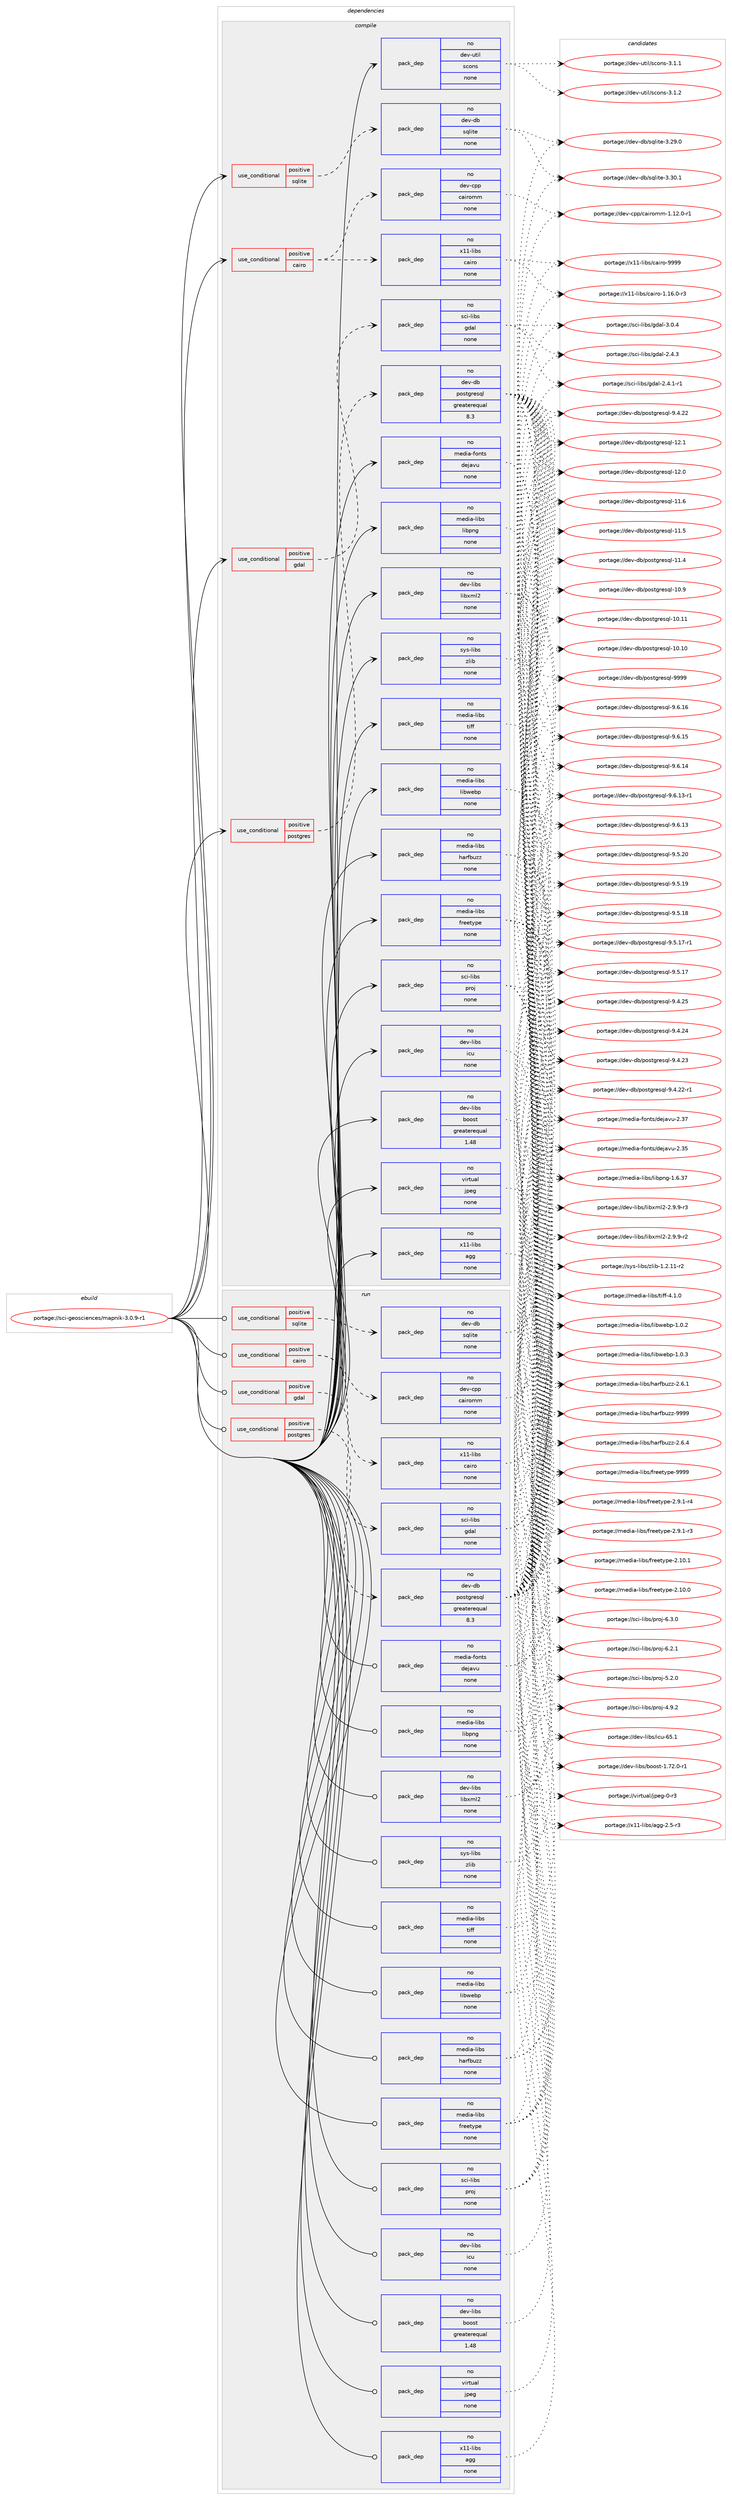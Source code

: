 digraph prolog {

# *************
# Graph options
# *************

newrank=true;
concentrate=true;
compound=true;
graph [rankdir=LR,fontname=Helvetica,fontsize=10,ranksep=1.5];#, ranksep=2.5, nodesep=0.2];
edge  [arrowhead=vee];
node  [fontname=Helvetica,fontsize=10];

# **********
# The ebuild
# **********

subgraph cluster_leftcol {
color=gray;
rank=same;
label=<<i>ebuild</i>>;
id [label="portage://sci-geosciences/mapnik-3.0.9-r1", color=red, width=4, href="../sci-geosciences/mapnik-3.0.9-r1.svg"];
}

# ****************
# The dependencies
# ****************

subgraph cluster_midcol {
color=gray;
label=<<i>dependencies</i>>;
subgraph cluster_compile {
fillcolor="#eeeeee";
style=filled;
label=<<i>compile</i>>;
subgraph cond19403 {
dependency95596 [label=<<TABLE BORDER="0" CELLBORDER="1" CELLSPACING="0" CELLPADDING="4"><TR><TD ROWSPAN="3" CELLPADDING="10">use_conditional</TD></TR><TR><TD>positive</TD></TR><TR><TD>cairo</TD></TR></TABLE>>, shape=none, color=red];
subgraph pack74598 {
dependency95597 [label=<<TABLE BORDER="0" CELLBORDER="1" CELLSPACING="0" CELLPADDING="4" WIDTH="220"><TR><TD ROWSPAN="6" CELLPADDING="30">pack_dep</TD></TR><TR><TD WIDTH="110">no</TD></TR><TR><TD>x11-libs</TD></TR><TR><TD>cairo</TD></TR><TR><TD>none</TD></TR><TR><TD></TD></TR></TABLE>>, shape=none, color=blue];
}
dependency95596:e -> dependency95597:w [weight=20,style="dashed",arrowhead="vee"];
subgraph pack74599 {
dependency95598 [label=<<TABLE BORDER="0" CELLBORDER="1" CELLSPACING="0" CELLPADDING="4" WIDTH="220"><TR><TD ROWSPAN="6" CELLPADDING="30">pack_dep</TD></TR><TR><TD WIDTH="110">no</TD></TR><TR><TD>dev-cpp</TD></TR><TR><TD>cairomm</TD></TR><TR><TD>none</TD></TR><TR><TD></TD></TR></TABLE>>, shape=none, color=blue];
}
dependency95596:e -> dependency95598:w [weight=20,style="dashed",arrowhead="vee"];
}
id:e -> dependency95596:w [weight=20,style="solid",arrowhead="vee"];
subgraph cond19404 {
dependency95599 [label=<<TABLE BORDER="0" CELLBORDER="1" CELLSPACING="0" CELLPADDING="4"><TR><TD ROWSPAN="3" CELLPADDING="10">use_conditional</TD></TR><TR><TD>positive</TD></TR><TR><TD>gdal</TD></TR></TABLE>>, shape=none, color=red];
subgraph pack74600 {
dependency95600 [label=<<TABLE BORDER="0" CELLBORDER="1" CELLSPACING="0" CELLPADDING="4" WIDTH="220"><TR><TD ROWSPAN="6" CELLPADDING="30">pack_dep</TD></TR><TR><TD WIDTH="110">no</TD></TR><TR><TD>sci-libs</TD></TR><TR><TD>gdal</TD></TR><TR><TD>none</TD></TR><TR><TD></TD></TR></TABLE>>, shape=none, color=blue];
}
dependency95599:e -> dependency95600:w [weight=20,style="dashed",arrowhead="vee"];
}
id:e -> dependency95599:w [weight=20,style="solid",arrowhead="vee"];
subgraph cond19405 {
dependency95601 [label=<<TABLE BORDER="0" CELLBORDER="1" CELLSPACING="0" CELLPADDING="4"><TR><TD ROWSPAN="3" CELLPADDING="10">use_conditional</TD></TR><TR><TD>positive</TD></TR><TR><TD>postgres</TD></TR></TABLE>>, shape=none, color=red];
subgraph pack74601 {
dependency95602 [label=<<TABLE BORDER="0" CELLBORDER="1" CELLSPACING="0" CELLPADDING="4" WIDTH="220"><TR><TD ROWSPAN="6" CELLPADDING="30">pack_dep</TD></TR><TR><TD WIDTH="110">no</TD></TR><TR><TD>dev-db</TD></TR><TR><TD>postgresql</TD></TR><TR><TD>greaterequal</TD></TR><TR><TD>8.3</TD></TR></TABLE>>, shape=none, color=blue];
}
dependency95601:e -> dependency95602:w [weight=20,style="dashed",arrowhead="vee"];
}
id:e -> dependency95601:w [weight=20,style="solid",arrowhead="vee"];
subgraph cond19406 {
dependency95603 [label=<<TABLE BORDER="0" CELLBORDER="1" CELLSPACING="0" CELLPADDING="4"><TR><TD ROWSPAN="3" CELLPADDING="10">use_conditional</TD></TR><TR><TD>positive</TD></TR><TR><TD>sqlite</TD></TR></TABLE>>, shape=none, color=red];
subgraph pack74602 {
dependency95604 [label=<<TABLE BORDER="0" CELLBORDER="1" CELLSPACING="0" CELLPADDING="4" WIDTH="220"><TR><TD ROWSPAN="6" CELLPADDING="30">pack_dep</TD></TR><TR><TD WIDTH="110">no</TD></TR><TR><TD>dev-db</TD></TR><TR><TD>sqlite</TD></TR><TR><TD>none</TD></TR><TR><TD></TD></TR></TABLE>>, shape=none, color=blue];
}
dependency95603:e -> dependency95604:w [weight=20,style="dashed",arrowhead="vee"];
}
id:e -> dependency95603:w [weight=20,style="solid",arrowhead="vee"];
subgraph pack74603 {
dependency95605 [label=<<TABLE BORDER="0" CELLBORDER="1" CELLSPACING="0" CELLPADDING="4" WIDTH="220"><TR><TD ROWSPAN="6" CELLPADDING="30">pack_dep</TD></TR><TR><TD WIDTH="110">no</TD></TR><TR><TD>dev-libs</TD></TR><TR><TD>boost</TD></TR><TR><TD>greaterequal</TD></TR><TR><TD>1.48</TD></TR></TABLE>>, shape=none, color=blue];
}
id:e -> dependency95605:w [weight=20,style="solid",arrowhead="vee"];
subgraph pack74604 {
dependency95606 [label=<<TABLE BORDER="0" CELLBORDER="1" CELLSPACING="0" CELLPADDING="4" WIDTH="220"><TR><TD ROWSPAN="6" CELLPADDING="30">pack_dep</TD></TR><TR><TD WIDTH="110">no</TD></TR><TR><TD>dev-libs</TD></TR><TR><TD>icu</TD></TR><TR><TD>none</TD></TR><TR><TD></TD></TR></TABLE>>, shape=none, color=blue];
}
id:e -> dependency95606:w [weight=20,style="solid",arrowhead="vee"];
subgraph pack74605 {
dependency95607 [label=<<TABLE BORDER="0" CELLBORDER="1" CELLSPACING="0" CELLPADDING="4" WIDTH="220"><TR><TD ROWSPAN="6" CELLPADDING="30">pack_dep</TD></TR><TR><TD WIDTH="110">no</TD></TR><TR><TD>dev-libs</TD></TR><TR><TD>libxml2</TD></TR><TR><TD>none</TD></TR><TR><TD></TD></TR></TABLE>>, shape=none, color=blue];
}
id:e -> dependency95607:w [weight=20,style="solid",arrowhead="vee"];
subgraph pack74606 {
dependency95608 [label=<<TABLE BORDER="0" CELLBORDER="1" CELLSPACING="0" CELLPADDING="4" WIDTH="220"><TR><TD ROWSPAN="6" CELLPADDING="30">pack_dep</TD></TR><TR><TD WIDTH="110">no</TD></TR><TR><TD>dev-util</TD></TR><TR><TD>scons</TD></TR><TR><TD>none</TD></TR><TR><TD></TD></TR></TABLE>>, shape=none, color=blue];
}
id:e -> dependency95608:w [weight=20,style="solid",arrowhead="vee"];
subgraph pack74607 {
dependency95609 [label=<<TABLE BORDER="0" CELLBORDER="1" CELLSPACING="0" CELLPADDING="4" WIDTH="220"><TR><TD ROWSPAN="6" CELLPADDING="30">pack_dep</TD></TR><TR><TD WIDTH="110">no</TD></TR><TR><TD>media-fonts</TD></TR><TR><TD>dejavu</TD></TR><TR><TD>none</TD></TR><TR><TD></TD></TR></TABLE>>, shape=none, color=blue];
}
id:e -> dependency95609:w [weight=20,style="solid",arrowhead="vee"];
subgraph pack74608 {
dependency95610 [label=<<TABLE BORDER="0" CELLBORDER="1" CELLSPACING="0" CELLPADDING="4" WIDTH="220"><TR><TD ROWSPAN="6" CELLPADDING="30">pack_dep</TD></TR><TR><TD WIDTH="110">no</TD></TR><TR><TD>media-libs</TD></TR><TR><TD>freetype</TD></TR><TR><TD>none</TD></TR><TR><TD></TD></TR></TABLE>>, shape=none, color=blue];
}
id:e -> dependency95610:w [weight=20,style="solid",arrowhead="vee"];
subgraph pack74609 {
dependency95611 [label=<<TABLE BORDER="0" CELLBORDER="1" CELLSPACING="0" CELLPADDING="4" WIDTH="220"><TR><TD ROWSPAN="6" CELLPADDING="30">pack_dep</TD></TR><TR><TD WIDTH="110">no</TD></TR><TR><TD>media-libs</TD></TR><TR><TD>harfbuzz</TD></TR><TR><TD>none</TD></TR><TR><TD></TD></TR></TABLE>>, shape=none, color=blue];
}
id:e -> dependency95611:w [weight=20,style="solid",arrowhead="vee"];
subgraph pack74610 {
dependency95612 [label=<<TABLE BORDER="0" CELLBORDER="1" CELLSPACING="0" CELLPADDING="4" WIDTH="220"><TR><TD ROWSPAN="6" CELLPADDING="30">pack_dep</TD></TR><TR><TD WIDTH="110">no</TD></TR><TR><TD>media-libs</TD></TR><TR><TD>libpng</TD></TR><TR><TD>none</TD></TR><TR><TD></TD></TR></TABLE>>, shape=none, color=blue];
}
id:e -> dependency95612:w [weight=20,style="solid",arrowhead="vee"];
subgraph pack74611 {
dependency95613 [label=<<TABLE BORDER="0" CELLBORDER="1" CELLSPACING="0" CELLPADDING="4" WIDTH="220"><TR><TD ROWSPAN="6" CELLPADDING="30">pack_dep</TD></TR><TR><TD WIDTH="110">no</TD></TR><TR><TD>media-libs</TD></TR><TR><TD>libwebp</TD></TR><TR><TD>none</TD></TR><TR><TD></TD></TR></TABLE>>, shape=none, color=blue];
}
id:e -> dependency95613:w [weight=20,style="solid",arrowhead="vee"];
subgraph pack74612 {
dependency95614 [label=<<TABLE BORDER="0" CELLBORDER="1" CELLSPACING="0" CELLPADDING="4" WIDTH="220"><TR><TD ROWSPAN="6" CELLPADDING="30">pack_dep</TD></TR><TR><TD WIDTH="110">no</TD></TR><TR><TD>media-libs</TD></TR><TR><TD>tiff</TD></TR><TR><TD>none</TD></TR><TR><TD></TD></TR></TABLE>>, shape=none, color=blue];
}
id:e -> dependency95614:w [weight=20,style="solid",arrowhead="vee"];
subgraph pack74613 {
dependency95615 [label=<<TABLE BORDER="0" CELLBORDER="1" CELLSPACING="0" CELLPADDING="4" WIDTH="220"><TR><TD ROWSPAN="6" CELLPADDING="30">pack_dep</TD></TR><TR><TD WIDTH="110">no</TD></TR><TR><TD>sci-libs</TD></TR><TR><TD>proj</TD></TR><TR><TD>none</TD></TR><TR><TD></TD></TR></TABLE>>, shape=none, color=blue];
}
id:e -> dependency95615:w [weight=20,style="solid",arrowhead="vee"];
subgraph pack74614 {
dependency95616 [label=<<TABLE BORDER="0" CELLBORDER="1" CELLSPACING="0" CELLPADDING="4" WIDTH="220"><TR><TD ROWSPAN="6" CELLPADDING="30">pack_dep</TD></TR><TR><TD WIDTH="110">no</TD></TR><TR><TD>sys-libs</TD></TR><TR><TD>zlib</TD></TR><TR><TD>none</TD></TR><TR><TD></TD></TR></TABLE>>, shape=none, color=blue];
}
id:e -> dependency95616:w [weight=20,style="solid",arrowhead="vee"];
subgraph pack74615 {
dependency95617 [label=<<TABLE BORDER="0" CELLBORDER="1" CELLSPACING="0" CELLPADDING="4" WIDTH="220"><TR><TD ROWSPAN="6" CELLPADDING="30">pack_dep</TD></TR><TR><TD WIDTH="110">no</TD></TR><TR><TD>virtual</TD></TR><TR><TD>jpeg</TD></TR><TR><TD>none</TD></TR><TR><TD></TD></TR></TABLE>>, shape=none, color=blue];
}
id:e -> dependency95617:w [weight=20,style="solid",arrowhead="vee"];
subgraph pack74616 {
dependency95618 [label=<<TABLE BORDER="0" CELLBORDER="1" CELLSPACING="0" CELLPADDING="4" WIDTH="220"><TR><TD ROWSPAN="6" CELLPADDING="30">pack_dep</TD></TR><TR><TD WIDTH="110">no</TD></TR><TR><TD>x11-libs</TD></TR><TR><TD>agg</TD></TR><TR><TD>none</TD></TR><TR><TD></TD></TR></TABLE>>, shape=none, color=blue];
}
id:e -> dependency95618:w [weight=20,style="solid",arrowhead="vee"];
}
subgraph cluster_compileandrun {
fillcolor="#eeeeee";
style=filled;
label=<<i>compile and run</i>>;
}
subgraph cluster_run {
fillcolor="#eeeeee";
style=filled;
label=<<i>run</i>>;
subgraph cond19407 {
dependency95619 [label=<<TABLE BORDER="0" CELLBORDER="1" CELLSPACING="0" CELLPADDING="4"><TR><TD ROWSPAN="3" CELLPADDING="10">use_conditional</TD></TR><TR><TD>positive</TD></TR><TR><TD>cairo</TD></TR></TABLE>>, shape=none, color=red];
subgraph pack74617 {
dependency95620 [label=<<TABLE BORDER="0" CELLBORDER="1" CELLSPACING="0" CELLPADDING="4" WIDTH="220"><TR><TD ROWSPAN="6" CELLPADDING="30">pack_dep</TD></TR><TR><TD WIDTH="110">no</TD></TR><TR><TD>x11-libs</TD></TR><TR><TD>cairo</TD></TR><TR><TD>none</TD></TR><TR><TD></TD></TR></TABLE>>, shape=none, color=blue];
}
dependency95619:e -> dependency95620:w [weight=20,style="dashed",arrowhead="vee"];
subgraph pack74618 {
dependency95621 [label=<<TABLE BORDER="0" CELLBORDER="1" CELLSPACING="0" CELLPADDING="4" WIDTH="220"><TR><TD ROWSPAN="6" CELLPADDING="30">pack_dep</TD></TR><TR><TD WIDTH="110">no</TD></TR><TR><TD>dev-cpp</TD></TR><TR><TD>cairomm</TD></TR><TR><TD>none</TD></TR><TR><TD></TD></TR></TABLE>>, shape=none, color=blue];
}
dependency95619:e -> dependency95621:w [weight=20,style="dashed",arrowhead="vee"];
}
id:e -> dependency95619:w [weight=20,style="solid",arrowhead="odot"];
subgraph cond19408 {
dependency95622 [label=<<TABLE BORDER="0" CELLBORDER="1" CELLSPACING="0" CELLPADDING="4"><TR><TD ROWSPAN="3" CELLPADDING="10">use_conditional</TD></TR><TR><TD>positive</TD></TR><TR><TD>gdal</TD></TR></TABLE>>, shape=none, color=red];
subgraph pack74619 {
dependency95623 [label=<<TABLE BORDER="0" CELLBORDER="1" CELLSPACING="0" CELLPADDING="4" WIDTH="220"><TR><TD ROWSPAN="6" CELLPADDING="30">pack_dep</TD></TR><TR><TD WIDTH="110">no</TD></TR><TR><TD>sci-libs</TD></TR><TR><TD>gdal</TD></TR><TR><TD>none</TD></TR><TR><TD></TD></TR></TABLE>>, shape=none, color=blue];
}
dependency95622:e -> dependency95623:w [weight=20,style="dashed",arrowhead="vee"];
}
id:e -> dependency95622:w [weight=20,style="solid",arrowhead="odot"];
subgraph cond19409 {
dependency95624 [label=<<TABLE BORDER="0" CELLBORDER="1" CELLSPACING="0" CELLPADDING="4"><TR><TD ROWSPAN="3" CELLPADDING="10">use_conditional</TD></TR><TR><TD>positive</TD></TR><TR><TD>postgres</TD></TR></TABLE>>, shape=none, color=red];
subgraph pack74620 {
dependency95625 [label=<<TABLE BORDER="0" CELLBORDER="1" CELLSPACING="0" CELLPADDING="4" WIDTH="220"><TR><TD ROWSPAN="6" CELLPADDING="30">pack_dep</TD></TR><TR><TD WIDTH="110">no</TD></TR><TR><TD>dev-db</TD></TR><TR><TD>postgresql</TD></TR><TR><TD>greaterequal</TD></TR><TR><TD>8.3</TD></TR></TABLE>>, shape=none, color=blue];
}
dependency95624:e -> dependency95625:w [weight=20,style="dashed",arrowhead="vee"];
}
id:e -> dependency95624:w [weight=20,style="solid",arrowhead="odot"];
subgraph cond19410 {
dependency95626 [label=<<TABLE BORDER="0" CELLBORDER="1" CELLSPACING="0" CELLPADDING="4"><TR><TD ROWSPAN="3" CELLPADDING="10">use_conditional</TD></TR><TR><TD>positive</TD></TR><TR><TD>sqlite</TD></TR></TABLE>>, shape=none, color=red];
subgraph pack74621 {
dependency95627 [label=<<TABLE BORDER="0" CELLBORDER="1" CELLSPACING="0" CELLPADDING="4" WIDTH="220"><TR><TD ROWSPAN="6" CELLPADDING="30">pack_dep</TD></TR><TR><TD WIDTH="110">no</TD></TR><TR><TD>dev-db</TD></TR><TR><TD>sqlite</TD></TR><TR><TD>none</TD></TR><TR><TD></TD></TR></TABLE>>, shape=none, color=blue];
}
dependency95626:e -> dependency95627:w [weight=20,style="dashed",arrowhead="vee"];
}
id:e -> dependency95626:w [weight=20,style="solid",arrowhead="odot"];
subgraph pack74622 {
dependency95628 [label=<<TABLE BORDER="0" CELLBORDER="1" CELLSPACING="0" CELLPADDING="4" WIDTH="220"><TR><TD ROWSPAN="6" CELLPADDING="30">pack_dep</TD></TR><TR><TD WIDTH="110">no</TD></TR><TR><TD>dev-libs</TD></TR><TR><TD>boost</TD></TR><TR><TD>greaterequal</TD></TR><TR><TD>1.48</TD></TR></TABLE>>, shape=none, color=blue];
}
id:e -> dependency95628:w [weight=20,style="solid",arrowhead="odot"];
subgraph pack74623 {
dependency95629 [label=<<TABLE BORDER="0" CELLBORDER="1" CELLSPACING="0" CELLPADDING="4" WIDTH="220"><TR><TD ROWSPAN="6" CELLPADDING="30">pack_dep</TD></TR><TR><TD WIDTH="110">no</TD></TR><TR><TD>dev-libs</TD></TR><TR><TD>icu</TD></TR><TR><TD>none</TD></TR><TR><TD></TD></TR></TABLE>>, shape=none, color=blue];
}
id:e -> dependency95629:w [weight=20,style="solid",arrowhead="odot"];
subgraph pack74624 {
dependency95630 [label=<<TABLE BORDER="0" CELLBORDER="1" CELLSPACING="0" CELLPADDING="4" WIDTH="220"><TR><TD ROWSPAN="6" CELLPADDING="30">pack_dep</TD></TR><TR><TD WIDTH="110">no</TD></TR><TR><TD>dev-libs</TD></TR><TR><TD>libxml2</TD></TR><TR><TD>none</TD></TR><TR><TD></TD></TR></TABLE>>, shape=none, color=blue];
}
id:e -> dependency95630:w [weight=20,style="solid",arrowhead="odot"];
subgraph pack74625 {
dependency95631 [label=<<TABLE BORDER="0" CELLBORDER="1" CELLSPACING="0" CELLPADDING="4" WIDTH="220"><TR><TD ROWSPAN="6" CELLPADDING="30">pack_dep</TD></TR><TR><TD WIDTH="110">no</TD></TR><TR><TD>media-fonts</TD></TR><TR><TD>dejavu</TD></TR><TR><TD>none</TD></TR><TR><TD></TD></TR></TABLE>>, shape=none, color=blue];
}
id:e -> dependency95631:w [weight=20,style="solid",arrowhead="odot"];
subgraph pack74626 {
dependency95632 [label=<<TABLE BORDER="0" CELLBORDER="1" CELLSPACING="0" CELLPADDING="4" WIDTH="220"><TR><TD ROWSPAN="6" CELLPADDING="30">pack_dep</TD></TR><TR><TD WIDTH="110">no</TD></TR><TR><TD>media-libs</TD></TR><TR><TD>freetype</TD></TR><TR><TD>none</TD></TR><TR><TD></TD></TR></TABLE>>, shape=none, color=blue];
}
id:e -> dependency95632:w [weight=20,style="solid",arrowhead="odot"];
subgraph pack74627 {
dependency95633 [label=<<TABLE BORDER="0" CELLBORDER="1" CELLSPACING="0" CELLPADDING="4" WIDTH="220"><TR><TD ROWSPAN="6" CELLPADDING="30">pack_dep</TD></TR><TR><TD WIDTH="110">no</TD></TR><TR><TD>media-libs</TD></TR><TR><TD>harfbuzz</TD></TR><TR><TD>none</TD></TR><TR><TD></TD></TR></TABLE>>, shape=none, color=blue];
}
id:e -> dependency95633:w [weight=20,style="solid",arrowhead="odot"];
subgraph pack74628 {
dependency95634 [label=<<TABLE BORDER="0" CELLBORDER="1" CELLSPACING="0" CELLPADDING="4" WIDTH="220"><TR><TD ROWSPAN="6" CELLPADDING="30">pack_dep</TD></TR><TR><TD WIDTH="110">no</TD></TR><TR><TD>media-libs</TD></TR><TR><TD>libpng</TD></TR><TR><TD>none</TD></TR><TR><TD></TD></TR></TABLE>>, shape=none, color=blue];
}
id:e -> dependency95634:w [weight=20,style="solid",arrowhead="odot"];
subgraph pack74629 {
dependency95635 [label=<<TABLE BORDER="0" CELLBORDER="1" CELLSPACING="0" CELLPADDING="4" WIDTH="220"><TR><TD ROWSPAN="6" CELLPADDING="30">pack_dep</TD></TR><TR><TD WIDTH="110">no</TD></TR><TR><TD>media-libs</TD></TR><TR><TD>libwebp</TD></TR><TR><TD>none</TD></TR><TR><TD></TD></TR></TABLE>>, shape=none, color=blue];
}
id:e -> dependency95635:w [weight=20,style="solid",arrowhead="odot"];
subgraph pack74630 {
dependency95636 [label=<<TABLE BORDER="0" CELLBORDER="1" CELLSPACING="0" CELLPADDING="4" WIDTH="220"><TR><TD ROWSPAN="6" CELLPADDING="30">pack_dep</TD></TR><TR><TD WIDTH="110">no</TD></TR><TR><TD>media-libs</TD></TR><TR><TD>tiff</TD></TR><TR><TD>none</TD></TR><TR><TD></TD></TR></TABLE>>, shape=none, color=blue];
}
id:e -> dependency95636:w [weight=20,style="solid",arrowhead="odot"];
subgraph pack74631 {
dependency95637 [label=<<TABLE BORDER="0" CELLBORDER="1" CELLSPACING="0" CELLPADDING="4" WIDTH="220"><TR><TD ROWSPAN="6" CELLPADDING="30">pack_dep</TD></TR><TR><TD WIDTH="110">no</TD></TR><TR><TD>sci-libs</TD></TR><TR><TD>proj</TD></TR><TR><TD>none</TD></TR><TR><TD></TD></TR></TABLE>>, shape=none, color=blue];
}
id:e -> dependency95637:w [weight=20,style="solid",arrowhead="odot"];
subgraph pack74632 {
dependency95638 [label=<<TABLE BORDER="0" CELLBORDER="1" CELLSPACING="0" CELLPADDING="4" WIDTH="220"><TR><TD ROWSPAN="6" CELLPADDING="30">pack_dep</TD></TR><TR><TD WIDTH="110">no</TD></TR><TR><TD>sys-libs</TD></TR><TR><TD>zlib</TD></TR><TR><TD>none</TD></TR><TR><TD></TD></TR></TABLE>>, shape=none, color=blue];
}
id:e -> dependency95638:w [weight=20,style="solid",arrowhead="odot"];
subgraph pack74633 {
dependency95639 [label=<<TABLE BORDER="0" CELLBORDER="1" CELLSPACING="0" CELLPADDING="4" WIDTH="220"><TR><TD ROWSPAN="6" CELLPADDING="30">pack_dep</TD></TR><TR><TD WIDTH="110">no</TD></TR><TR><TD>virtual</TD></TR><TR><TD>jpeg</TD></TR><TR><TD>none</TD></TR><TR><TD></TD></TR></TABLE>>, shape=none, color=blue];
}
id:e -> dependency95639:w [weight=20,style="solid",arrowhead="odot"];
subgraph pack74634 {
dependency95640 [label=<<TABLE BORDER="0" CELLBORDER="1" CELLSPACING="0" CELLPADDING="4" WIDTH="220"><TR><TD ROWSPAN="6" CELLPADDING="30">pack_dep</TD></TR><TR><TD WIDTH="110">no</TD></TR><TR><TD>x11-libs</TD></TR><TR><TD>agg</TD></TR><TR><TD>none</TD></TR><TR><TD></TD></TR></TABLE>>, shape=none, color=blue];
}
id:e -> dependency95640:w [weight=20,style="solid",arrowhead="odot"];
}
}

# **************
# The candidates
# **************

subgraph cluster_choices {
rank=same;
color=gray;
label=<<i>candidates</i>>;

subgraph choice74598 {
color=black;
nodesep=1;
choice120494945108105981154799971051141114557575757 [label="portage://x11-libs/cairo-9999", color=red, width=4,href="../x11-libs/cairo-9999.svg"];
choice12049494510810598115479997105114111454946495446484511451 [label="portage://x11-libs/cairo-1.16.0-r3", color=red, width=4,href="../x11-libs/cairo-1.16.0-r3.svg"];
dependency95597:e -> choice120494945108105981154799971051141114557575757:w [style=dotted,weight="100"];
dependency95597:e -> choice12049494510810598115479997105114111454946495446484511451:w [style=dotted,weight="100"];
}
subgraph choice74599 {
color=black;
nodesep=1;
choice1001011184599112112479997105114111109109454946495046484511449 [label="portage://dev-cpp/cairomm-1.12.0-r1", color=red, width=4,href="../dev-cpp/cairomm-1.12.0-r1.svg"];
dependency95598:e -> choice1001011184599112112479997105114111109109454946495046484511449:w [style=dotted,weight="100"];
}
subgraph choice74600 {
color=black;
nodesep=1;
choice1159910545108105981154710310097108455146484652 [label="portage://sci-libs/gdal-3.0.4", color=red, width=4,href="../sci-libs/gdal-3.0.4.svg"];
choice1159910545108105981154710310097108455046524651 [label="portage://sci-libs/gdal-2.4.3", color=red, width=4,href="../sci-libs/gdal-2.4.3.svg"];
choice11599105451081059811547103100971084550465246494511449 [label="portage://sci-libs/gdal-2.4.1-r1", color=red, width=4,href="../sci-libs/gdal-2.4.1-r1.svg"];
dependency95600:e -> choice1159910545108105981154710310097108455146484652:w [style=dotted,weight="100"];
dependency95600:e -> choice1159910545108105981154710310097108455046524651:w [style=dotted,weight="100"];
dependency95600:e -> choice11599105451081059811547103100971084550465246494511449:w [style=dotted,weight="100"];
}
subgraph choice74601 {
color=black;
nodesep=1;
choice1001011184510098471121111151161031141011151131084557575757 [label="portage://dev-db/postgresql-9999", color=red, width=4,href="../dev-db/postgresql-9999.svg"];
choice10010111845100984711211111511610311410111511310845574654464954 [label="portage://dev-db/postgresql-9.6.16", color=red, width=4,href="../dev-db/postgresql-9.6.16.svg"];
choice10010111845100984711211111511610311410111511310845574654464953 [label="portage://dev-db/postgresql-9.6.15", color=red, width=4,href="../dev-db/postgresql-9.6.15.svg"];
choice10010111845100984711211111511610311410111511310845574654464952 [label="portage://dev-db/postgresql-9.6.14", color=red, width=4,href="../dev-db/postgresql-9.6.14.svg"];
choice100101118451009847112111115116103114101115113108455746544649514511449 [label="portage://dev-db/postgresql-9.6.13-r1", color=red, width=4,href="../dev-db/postgresql-9.6.13-r1.svg"];
choice10010111845100984711211111511610311410111511310845574654464951 [label="portage://dev-db/postgresql-9.6.13", color=red, width=4,href="../dev-db/postgresql-9.6.13.svg"];
choice10010111845100984711211111511610311410111511310845574653465048 [label="portage://dev-db/postgresql-9.5.20", color=red, width=4,href="../dev-db/postgresql-9.5.20.svg"];
choice10010111845100984711211111511610311410111511310845574653464957 [label="portage://dev-db/postgresql-9.5.19", color=red, width=4,href="../dev-db/postgresql-9.5.19.svg"];
choice10010111845100984711211111511610311410111511310845574653464956 [label="portage://dev-db/postgresql-9.5.18", color=red, width=4,href="../dev-db/postgresql-9.5.18.svg"];
choice100101118451009847112111115116103114101115113108455746534649554511449 [label="portage://dev-db/postgresql-9.5.17-r1", color=red, width=4,href="../dev-db/postgresql-9.5.17-r1.svg"];
choice10010111845100984711211111511610311410111511310845574653464955 [label="portage://dev-db/postgresql-9.5.17", color=red, width=4,href="../dev-db/postgresql-9.5.17.svg"];
choice10010111845100984711211111511610311410111511310845574652465053 [label="portage://dev-db/postgresql-9.4.25", color=red, width=4,href="../dev-db/postgresql-9.4.25.svg"];
choice10010111845100984711211111511610311410111511310845574652465052 [label="portage://dev-db/postgresql-9.4.24", color=red, width=4,href="../dev-db/postgresql-9.4.24.svg"];
choice10010111845100984711211111511610311410111511310845574652465051 [label="portage://dev-db/postgresql-9.4.23", color=red, width=4,href="../dev-db/postgresql-9.4.23.svg"];
choice100101118451009847112111115116103114101115113108455746524650504511449 [label="portage://dev-db/postgresql-9.4.22-r1", color=red, width=4,href="../dev-db/postgresql-9.4.22-r1.svg"];
choice10010111845100984711211111511610311410111511310845574652465050 [label="portage://dev-db/postgresql-9.4.22", color=red, width=4,href="../dev-db/postgresql-9.4.22.svg"];
choice1001011184510098471121111151161031141011151131084549504649 [label="portage://dev-db/postgresql-12.1", color=red, width=4,href="../dev-db/postgresql-12.1.svg"];
choice1001011184510098471121111151161031141011151131084549504648 [label="portage://dev-db/postgresql-12.0", color=red, width=4,href="../dev-db/postgresql-12.0.svg"];
choice1001011184510098471121111151161031141011151131084549494654 [label="portage://dev-db/postgresql-11.6", color=red, width=4,href="../dev-db/postgresql-11.6.svg"];
choice1001011184510098471121111151161031141011151131084549494653 [label="portage://dev-db/postgresql-11.5", color=red, width=4,href="../dev-db/postgresql-11.5.svg"];
choice1001011184510098471121111151161031141011151131084549494652 [label="portage://dev-db/postgresql-11.4", color=red, width=4,href="../dev-db/postgresql-11.4.svg"];
choice1001011184510098471121111151161031141011151131084549484657 [label="portage://dev-db/postgresql-10.9", color=red, width=4,href="../dev-db/postgresql-10.9.svg"];
choice100101118451009847112111115116103114101115113108454948464949 [label="portage://dev-db/postgresql-10.11", color=red, width=4,href="../dev-db/postgresql-10.11.svg"];
choice100101118451009847112111115116103114101115113108454948464948 [label="portage://dev-db/postgresql-10.10", color=red, width=4,href="../dev-db/postgresql-10.10.svg"];
dependency95602:e -> choice1001011184510098471121111151161031141011151131084557575757:w [style=dotted,weight="100"];
dependency95602:e -> choice10010111845100984711211111511610311410111511310845574654464954:w [style=dotted,weight="100"];
dependency95602:e -> choice10010111845100984711211111511610311410111511310845574654464953:w [style=dotted,weight="100"];
dependency95602:e -> choice10010111845100984711211111511610311410111511310845574654464952:w [style=dotted,weight="100"];
dependency95602:e -> choice100101118451009847112111115116103114101115113108455746544649514511449:w [style=dotted,weight="100"];
dependency95602:e -> choice10010111845100984711211111511610311410111511310845574654464951:w [style=dotted,weight="100"];
dependency95602:e -> choice10010111845100984711211111511610311410111511310845574653465048:w [style=dotted,weight="100"];
dependency95602:e -> choice10010111845100984711211111511610311410111511310845574653464957:w [style=dotted,weight="100"];
dependency95602:e -> choice10010111845100984711211111511610311410111511310845574653464956:w [style=dotted,weight="100"];
dependency95602:e -> choice100101118451009847112111115116103114101115113108455746534649554511449:w [style=dotted,weight="100"];
dependency95602:e -> choice10010111845100984711211111511610311410111511310845574653464955:w [style=dotted,weight="100"];
dependency95602:e -> choice10010111845100984711211111511610311410111511310845574652465053:w [style=dotted,weight="100"];
dependency95602:e -> choice10010111845100984711211111511610311410111511310845574652465052:w [style=dotted,weight="100"];
dependency95602:e -> choice10010111845100984711211111511610311410111511310845574652465051:w [style=dotted,weight="100"];
dependency95602:e -> choice100101118451009847112111115116103114101115113108455746524650504511449:w [style=dotted,weight="100"];
dependency95602:e -> choice10010111845100984711211111511610311410111511310845574652465050:w [style=dotted,weight="100"];
dependency95602:e -> choice1001011184510098471121111151161031141011151131084549504649:w [style=dotted,weight="100"];
dependency95602:e -> choice1001011184510098471121111151161031141011151131084549504648:w [style=dotted,weight="100"];
dependency95602:e -> choice1001011184510098471121111151161031141011151131084549494654:w [style=dotted,weight="100"];
dependency95602:e -> choice1001011184510098471121111151161031141011151131084549494653:w [style=dotted,weight="100"];
dependency95602:e -> choice1001011184510098471121111151161031141011151131084549494652:w [style=dotted,weight="100"];
dependency95602:e -> choice1001011184510098471121111151161031141011151131084549484657:w [style=dotted,weight="100"];
dependency95602:e -> choice100101118451009847112111115116103114101115113108454948464949:w [style=dotted,weight="100"];
dependency95602:e -> choice100101118451009847112111115116103114101115113108454948464948:w [style=dotted,weight="100"];
}
subgraph choice74602 {
color=black;
nodesep=1;
choice10010111845100984711511310810511610145514651484649 [label="portage://dev-db/sqlite-3.30.1", color=red, width=4,href="../dev-db/sqlite-3.30.1.svg"];
choice10010111845100984711511310810511610145514650574648 [label="portage://dev-db/sqlite-3.29.0", color=red, width=4,href="../dev-db/sqlite-3.29.0.svg"];
dependency95604:e -> choice10010111845100984711511310810511610145514651484649:w [style=dotted,weight="100"];
dependency95604:e -> choice10010111845100984711511310810511610145514650574648:w [style=dotted,weight="100"];
}
subgraph choice74603 {
color=black;
nodesep=1;
choice10010111845108105981154798111111115116454946555046484511449 [label="portage://dev-libs/boost-1.72.0-r1", color=red, width=4,href="../dev-libs/boost-1.72.0-r1.svg"];
dependency95605:e -> choice10010111845108105981154798111111115116454946555046484511449:w [style=dotted,weight="100"];
}
subgraph choice74604 {
color=black;
nodesep=1;
choice100101118451081059811547105991174554534649 [label="portage://dev-libs/icu-65.1", color=red, width=4,href="../dev-libs/icu-65.1.svg"];
dependency95606:e -> choice100101118451081059811547105991174554534649:w [style=dotted,weight="100"];
}
subgraph choice74605 {
color=black;
nodesep=1;
choice10010111845108105981154710810598120109108504550465746574511451 [label="portage://dev-libs/libxml2-2.9.9-r3", color=red, width=4,href="../dev-libs/libxml2-2.9.9-r3.svg"];
choice10010111845108105981154710810598120109108504550465746574511450 [label="portage://dev-libs/libxml2-2.9.9-r2", color=red, width=4,href="../dev-libs/libxml2-2.9.9-r2.svg"];
dependency95607:e -> choice10010111845108105981154710810598120109108504550465746574511451:w [style=dotted,weight="100"];
dependency95607:e -> choice10010111845108105981154710810598120109108504550465746574511450:w [style=dotted,weight="100"];
}
subgraph choice74606 {
color=black;
nodesep=1;
choice100101118451171161051084711599111110115455146494650 [label="portage://dev-util/scons-3.1.2", color=red, width=4,href="../dev-util/scons-3.1.2.svg"];
choice100101118451171161051084711599111110115455146494649 [label="portage://dev-util/scons-3.1.1", color=red, width=4,href="../dev-util/scons-3.1.1.svg"];
dependency95608:e -> choice100101118451171161051084711599111110115455146494650:w [style=dotted,weight="100"];
dependency95608:e -> choice100101118451171161051084711599111110115455146494649:w [style=dotted,weight="100"];
}
subgraph choice74607 {
color=black;
nodesep=1;
choice109101100105974510211111011611547100101106971181174550465155 [label="portage://media-fonts/dejavu-2.37", color=red, width=4,href="../media-fonts/dejavu-2.37.svg"];
choice109101100105974510211111011611547100101106971181174550465153 [label="portage://media-fonts/dejavu-2.35", color=red, width=4,href="../media-fonts/dejavu-2.35.svg"];
dependency95609:e -> choice109101100105974510211111011611547100101106971181174550465155:w [style=dotted,weight="100"];
dependency95609:e -> choice109101100105974510211111011611547100101106971181174550465153:w [style=dotted,weight="100"];
}
subgraph choice74608 {
color=black;
nodesep=1;
choice109101100105974510810598115471021141011011161211121014557575757 [label="portage://media-libs/freetype-9999", color=red, width=4,href="../media-libs/freetype-9999.svg"];
choice109101100105974510810598115471021141011011161211121014550465746494511452 [label="portage://media-libs/freetype-2.9.1-r4", color=red, width=4,href="../media-libs/freetype-2.9.1-r4.svg"];
choice109101100105974510810598115471021141011011161211121014550465746494511451 [label="portage://media-libs/freetype-2.9.1-r3", color=red, width=4,href="../media-libs/freetype-2.9.1-r3.svg"];
choice1091011001059745108105981154710211410110111612111210145504649484649 [label="portage://media-libs/freetype-2.10.1", color=red, width=4,href="../media-libs/freetype-2.10.1.svg"];
choice1091011001059745108105981154710211410110111612111210145504649484648 [label="portage://media-libs/freetype-2.10.0", color=red, width=4,href="../media-libs/freetype-2.10.0.svg"];
dependency95610:e -> choice109101100105974510810598115471021141011011161211121014557575757:w [style=dotted,weight="100"];
dependency95610:e -> choice109101100105974510810598115471021141011011161211121014550465746494511452:w [style=dotted,weight="100"];
dependency95610:e -> choice109101100105974510810598115471021141011011161211121014550465746494511451:w [style=dotted,weight="100"];
dependency95610:e -> choice1091011001059745108105981154710211410110111612111210145504649484649:w [style=dotted,weight="100"];
dependency95610:e -> choice1091011001059745108105981154710211410110111612111210145504649484648:w [style=dotted,weight="100"];
}
subgraph choice74609 {
color=black;
nodesep=1;
choice1091011001059745108105981154710497114102981171221224557575757 [label="portage://media-libs/harfbuzz-9999", color=red, width=4,href="../media-libs/harfbuzz-9999.svg"];
choice109101100105974510810598115471049711410298117122122455046544652 [label="portage://media-libs/harfbuzz-2.6.4", color=red, width=4,href="../media-libs/harfbuzz-2.6.4.svg"];
choice109101100105974510810598115471049711410298117122122455046544649 [label="portage://media-libs/harfbuzz-2.6.1", color=red, width=4,href="../media-libs/harfbuzz-2.6.1.svg"];
dependency95611:e -> choice1091011001059745108105981154710497114102981171221224557575757:w [style=dotted,weight="100"];
dependency95611:e -> choice109101100105974510810598115471049711410298117122122455046544652:w [style=dotted,weight="100"];
dependency95611:e -> choice109101100105974510810598115471049711410298117122122455046544649:w [style=dotted,weight="100"];
}
subgraph choice74610 {
color=black;
nodesep=1;
choice109101100105974510810598115471081059811211010345494654465155 [label="portage://media-libs/libpng-1.6.37", color=red, width=4,href="../media-libs/libpng-1.6.37.svg"];
dependency95612:e -> choice109101100105974510810598115471081059811211010345494654465155:w [style=dotted,weight="100"];
}
subgraph choice74611 {
color=black;
nodesep=1;
choice109101100105974510810598115471081059811910198112454946484651 [label="portage://media-libs/libwebp-1.0.3", color=red, width=4,href="../media-libs/libwebp-1.0.3.svg"];
choice109101100105974510810598115471081059811910198112454946484650 [label="portage://media-libs/libwebp-1.0.2", color=red, width=4,href="../media-libs/libwebp-1.0.2.svg"];
dependency95613:e -> choice109101100105974510810598115471081059811910198112454946484651:w [style=dotted,weight="100"];
dependency95613:e -> choice109101100105974510810598115471081059811910198112454946484650:w [style=dotted,weight="100"];
}
subgraph choice74612 {
color=black;
nodesep=1;
choice10910110010597451081059811547116105102102455246494648 [label="portage://media-libs/tiff-4.1.0", color=red, width=4,href="../media-libs/tiff-4.1.0.svg"];
dependency95614:e -> choice10910110010597451081059811547116105102102455246494648:w [style=dotted,weight="100"];
}
subgraph choice74613 {
color=black;
nodesep=1;
choice11599105451081059811547112114111106455446514648 [label="portage://sci-libs/proj-6.3.0", color=red, width=4,href="../sci-libs/proj-6.3.0.svg"];
choice11599105451081059811547112114111106455446504649 [label="portage://sci-libs/proj-6.2.1", color=red, width=4,href="../sci-libs/proj-6.2.1.svg"];
choice11599105451081059811547112114111106455346504648 [label="portage://sci-libs/proj-5.2.0", color=red, width=4,href="../sci-libs/proj-5.2.0.svg"];
choice11599105451081059811547112114111106455246574650 [label="portage://sci-libs/proj-4.9.2", color=red, width=4,href="../sci-libs/proj-4.9.2.svg"];
dependency95615:e -> choice11599105451081059811547112114111106455446514648:w [style=dotted,weight="100"];
dependency95615:e -> choice11599105451081059811547112114111106455446504649:w [style=dotted,weight="100"];
dependency95615:e -> choice11599105451081059811547112114111106455346504648:w [style=dotted,weight="100"];
dependency95615:e -> choice11599105451081059811547112114111106455246574650:w [style=dotted,weight="100"];
}
subgraph choice74614 {
color=black;
nodesep=1;
choice11512111545108105981154712210810598454946504649494511450 [label="portage://sys-libs/zlib-1.2.11-r2", color=red, width=4,href="../sys-libs/zlib-1.2.11-r2.svg"];
dependency95616:e -> choice11512111545108105981154712210810598454946504649494511450:w [style=dotted,weight="100"];
}
subgraph choice74615 {
color=black;
nodesep=1;
choice118105114116117971084710611210110345484511451 [label="portage://virtual/jpeg-0-r3", color=red, width=4,href="../virtual/jpeg-0-r3.svg"];
dependency95617:e -> choice118105114116117971084710611210110345484511451:w [style=dotted,weight="100"];
}
subgraph choice74616 {
color=black;
nodesep=1;
choice120494945108105981154797103103455046534511451 [label="portage://x11-libs/agg-2.5-r3", color=red, width=4,href="../x11-libs/agg-2.5-r3.svg"];
dependency95618:e -> choice120494945108105981154797103103455046534511451:w [style=dotted,weight="100"];
}
subgraph choice74617 {
color=black;
nodesep=1;
choice120494945108105981154799971051141114557575757 [label="portage://x11-libs/cairo-9999", color=red, width=4,href="../x11-libs/cairo-9999.svg"];
choice12049494510810598115479997105114111454946495446484511451 [label="portage://x11-libs/cairo-1.16.0-r3", color=red, width=4,href="../x11-libs/cairo-1.16.0-r3.svg"];
dependency95620:e -> choice120494945108105981154799971051141114557575757:w [style=dotted,weight="100"];
dependency95620:e -> choice12049494510810598115479997105114111454946495446484511451:w [style=dotted,weight="100"];
}
subgraph choice74618 {
color=black;
nodesep=1;
choice1001011184599112112479997105114111109109454946495046484511449 [label="portage://dev-cpp/cairomm-1.12.0-r1", color=red, width=4,href="../dev-cpp/cairomm-1.12.0-r1.svg"];
dependency95621:e -> choice1001011184599112112479997105114111109109454946495046484511449:w [style=dotted,weight="100"];
}
subgraph choice74619 {
color=black;
nodesep=1;
choice1159910545108105981154710310097108455146484652 [label="portage://sci-libs/gdal-3.0.4", color=red, width=4,href="../sci-libs/gdal-3.0.4.svg"];
choice1159910545108105981154710310097108455046524651 [label="portage://sci-libs/gdal-2.4.3", color=red, width=4,href="../sci-libs/gdal-2.4.3.svg"];
choice11599105451081059811547103100971084550465246494511449 [label="portage://sci-libs/gdal-2.4.1-r1", color=red, width=4,href="../sci-libs/gdal-2.4.1-r1.svg"];
dependency95623:e -> choice1159910545108105981154710310097108455146484652:w [style=dotted,weight="100"];
dependency95623:e -> choice1159910545108105981154710310097108455046524651:w [style=dotted,weight="100"];
dependency95623:e -> choice11599105451081059811547103100971084550465246494511449:w [style=dotted,weight="100"];
}
subgraph choice74620 {
color=black;
nodesep=1;
choice1001011184510098471121111151161031141011151131084557575757 [label="portage://dev-db/postgresql-9999", color=red, width=4,href="../dev-db/postgresql-9999.svg"];
choice10010111845100984711211111511610311410111511310845574654464954 [label="portage://dev-db/postgresql-9.6.16", color=red, width=4,href="../dev-db/postgresql-9.6.16.svg"];
choice10010111845100984711211111511610311410111511310845574654464953 [label="portage://dev-db/postgresql-9.6.15", color=red, width=4,href="../dev-db/postgresql-9.6.15.svg"];
choice10010111845100984711211111511610311410111511310845574654464952 [label="portage://dev-db/postgresql-9.6.14", color=red, width=4,href="../dev-db/postgresql-9.6.14.svg"];
choice100101118451009847112111115116103114101115113108455746544649514511449 [label="portage://dev-db/postgresql-9.6.13-r1", color=red, width=4,href="../dev-db/postgresql-9.6.13-r1.svg"];
choice10010111845100984711211111511610311410111511310845574654464951 [label="portage://dev-db/postgresql-9.6.13", color=red, width=4,href="../dev-db/postgresql-9.6.13.svg"];
choice10010111845100984711211111511610311410111511310845574653465048 [label="portage://dev-db/postgresql-9.5.20", color=red, width=4,href="../dev-db/postgresql-9.5.20.svg"];
choice10010111845100984711211111511610311410111511310845574653464957 [label="portage://dev-db/postgresql-9.5.19", color=red, width=4,href="../dev-db/postgresql-9.5.19.svg"];
choice10010111845100984711211111511610311410111511310845574653464956 [label="portage://dev-db/postgresql-9.5.18", color=red, width=4,href="../dev-db/postgresql-9.5.18.svg"];
choice100101118451009847112111115116103114101115113108455746534649554511449 [label="portage://dev-db/postgresql-9.5.17-r1", color=red, width=4,href="../dev-db/postgresql-9.5.17-r1.svg"];
choice10010111845100984711211111511610311410111511310845574653464955 [label="portage://dev-db/postgresql-9.5.17", color=red, width=4,href="../dev-db/postgresql-9.5.17.svg"];
choice10010111845100984711211111511610311410111511310845574652465053 [label="portage://dev-db/postgresql-9.4.25", color=red, width=4,href="../dev-db/postgresql-9.4.25.svg"];
choice10010111845100984711211111511610311410111511310845574652465052 [label="portage://dev-db/postgresql-9.4.24", color=red, width=4,href="../dev-db/postgresql-9.4.24.svg"];
choice10010111845100984711211111511610311410111511310845574652465051 [label="portage://dev-db/postgresql-9.4.23", color=red, width=4,href="../dev-db/postgresql-9.4.23.svg"];
choice100101118451009847112111115116103114101115113108455746524650504511449 [label="portage://dev-db/postgresql-9.4.22-r1", color=red, width=4,href="../dev-db/postgresql-9.4.22-r1.svg"];
choice10010111845100984711211111511610311410111511310845574652465050 [label="portage://dev-db/postgresql-9.4.22", color=red, width=4,href="../dev-db/postgresql-9.4.22.svg"];
choice1001011184510098471121111151161031141011151131084549504649 [label="portage://dev-db/postgresql-12.1", color=red, width=4,href="../dev-db/postgresql-12.1.svg"];
choice1001011184510098471121111151161031141011151131084549504648 [label="portage://dev-db/postgresql-12.0", color=red, width=4,href="../dev-db/postgresql-12.0.svg"];
choice1001011184510098471121111151161031141011151131084549494654 [label="portage://dev-db/postgresql-11.6", color=red, width=4,href="../dev-db/postgresql-11.6.svg"];
choice1001011184510098471121111151161031141011151131084549494653 [label="portage://dev-db/postgresql-11.5", color=red, width=4,href="../dev-db/postgresql-11.5.svg"];
choice1001011184510098471121111151161031141011151131084549494652 [label="portage://dev-db/postgresql-11.4", color=red, width=4,href="../dev-db/postgresql-11.4.svg"];
choice1001011184510098471121111151161031141011151131084549484657 [label="portage://dev-db/postgresql-10.9", color=red, width=4,href="../dev-db/postgresql-10.9.svg"];
choice100101118451009847112111115116103114101115113108454948464949 [label="portage://dev-db/postgresql-10.11", color=red, width=4,href="../dev-db/postgresql-10.11.svg"];
choice100101118451009847112111115116103114101115113108454948464948 [label="portage://dev-db/postgresql-10.10", color=red, width=4,href="../dev-db/postgresql-10.10.svg"];
dependency95625:e -> choice1001011184510098471121111151161031141011151131084557575757:w [style=dotted,weight="100"];
dependency95625:e -> choice10010111845100984711211111511610311410111511310845574654464954:w [style=dotted,weight="100"];
dependency95625:e -> choice10010111845100984711211111511610311410111511310845574654464953:w [style=dotted,weight="100"];
dependency95625:e -> choice10010111845100984711211111511610311410111511310845574654464952:w [style=dotted,weight="100"];
dependency95625:e -> choice100101118451009847112111115116103114101115113108455746544649514511449:w [style=dotted,weight="100"];
dependency95625:e -> choice10010111845100984711211111511610311410111511310845574654464951:w [style=dotted,weight="100"];
dependency95625:e -> choice10010111845100984711211111511610311410111511310845574653465048:w [style=dotted,weight="100"];
dependency95625:e -> choice10010111845100984711211111511610311410111511310845574653464957:w [style=dotted,weight="100"];
dependency95625:e -> choice10010111845100984711211111511610311410111511310845574653464956:w [style=dotted,weight="100"];
dependency95625:e -> choice100101118451009847112111115116103114101115113108455746534649554511449:w [style=dotted,weight="100"];
dependency95625:e -> choice10010111845100984711211111511610311410111511310845574653464955:w [style=dotted,weight="100"];
dependency95625:e -> choice10010111845100984711211111511610311410111511310845574652465053:w [style=dotted,weight="100"];
dependency95625:e -> choice10010111845100984711211111511610311410111511310845574652465052:w [style=dotted,weight="100"];
dependency95625:e -> choice10010111845100984711211111511610311410111511310845574652465051:w [style=dotted,weight="100"];
dependency95625:e -> choice100101118451009847112111115116103114101115113108455746524650504511449:w [style=dotted,weight="100"];
dependency95625:e -> choice10010111845100984711211111511610311410111511310845574652465050:w [style=dotted,weight="100"];
dependency95625:e -> choice1001011184510098471121111151161031141011151131084549504649:w [style=dotted,weight="100"];
dependency95625:e -> choice1001011184510098471121111151161031141011151131084549504648:w [style=dotted,weight="100"];
dependency95625:e -> choice1001011184510098471121111151161031141011151131084549494654:w [style=dotted,weight="100"];
dependency95625:e -> choice1001011184510098471121111151161031141011151131084549494653:w [style=dotted,weight="100"];
dependency95625:e -> choice1001011184510098471121111151161031141011151131084549494652:w [style=dotted,weight="100"];
dependency95625:e -> choice1001011184510098471121111151161031141011151131084549484657:w [style=dotted,weight="100"];
dependency95625:e -> choice100101118451009847112111115116103114101115113108454948464949:w [style=dotted,weight="100"];
dependency95625:e -> choice100101118451009847112111115116103114101115113108454948464948:w [style=dotted,weight="100"];
}
subgraph choice74621 {
color=black;
nodesep=1;
choice10010111845100984711511310810511610145514651484649 [label="portage://dev-db/sqlite-3.30.1", color=red, width=4,href="../dev-db/sqlite-3.30.1.svg"];
choice10010111845100984711511310810511610145514650574648 [label="portage://dev-db/sqlite-3.29.0", color=red, width=4,href="../dev-db/sqlite-3.29.0.svg"];
dependency95627:e -> choice10010111845100984711511310810511610145514651484649:w [style=dotted,weight="100"];
dependency95627:e -> choice10010111845100984711511310810511610145514650574648:w [style=dotted,weight="100"];
}
subgraph choice74622 {
color=black;
nodesep=1;
choice10010111845108105981154798111111115116454946555046484511449 [label="portage://dev-libs/boost-1.72.0-r1", color=red, width=4,href="../dev-libs/boost-1.72.0-r1.svg"];
dependency95628:e -> choice10010111845108105981154798111111115116454946555046484511449:w [style=dotted,weight="100"];
}
subgraph choice74623 {
color=black;
nodesep=1;
choice100101118451081059811547105991174554534649 [label="portage://dev-libs/icu-65.1", color=red, width=4,href="../dev-libs/icu-65.1.svg"];
dependency95629:e -> choice100101118451081059811547105991174554534649:w [style=dotted,weight="100"];
}
subgraph choice74624 {
color=black;
nodesep=1;
choice10010111845108105981154710810598120109108504550465746574511451 [label="portage://dev-libs/libxml2-2.9.9-r3", color=red, width=4,href="../dev-libs/libxml2-2.9.9-r3.svg"];
choice10010111845108105981154710810598120109108504550465746574511450 [label="portage://dev-libs/libxml2-2.9.9-r2", color=red, width=4,href="../dev-libs/libxml2-2.9.9-r2.svg"];
dependency95630:e -> choice10010111845108105981154710810598120109108504550465746574511451:w [style=dotted,weight="100"];
dependency95630:e -> choice10010111845108105981154710810598120109108504550465746574511450:w [style=dotted,weight="100"];
}
subgraph choice74625 {
color=black;
nodesep=1;
choice109101100105974510211111011611547100101106971181174550465155 [label="portage://media-fonts/dejavu-2.37", color=red, width=4,href="../media-fonts/dejavu-2.37.svg"];
choice109101100105974510211111011611547100101106971181174550465153 [label="portage://media-fonts/dejavu-2.35", color=red, width=4,href="../media-fonts/dejavu-2.35.svg"];
dependency95631:e -> choice109101100105974510211111011611547100101106971181174550465155:w [style=dotted,weight="100"];
dependency95631:e -> choice109101100105974510211111011611547100101106971181174550465153:w [style=dotted,weight="100"];
}
subgraph choice74626 {
color=black;
nodesep=1;
choice109101100105974510810598115471021141011011161211121014557575757 [label="portage://media-libs/freetype-9999", color=red, width=4,href="../media-libs/freetype-9999.svg"];
choice109101100105974510810598115471021141011011161211121014550465746494511452 [label="portage://media-libs/freetype-2.9.1-r4", color=red, width=4,href="../media-libs/freetype-2.9.1-r4.svg"];
choice109101100105974510810598115471021141011011161211121014550465746494511451 [label="portage://media-libs/freetype-2.9.1-r3", color=red, width=4,href="../media-libs/freetype-2.9.1-r3.svg"];
choice1091011001059745108105981154710211410110111612111210145504649484649 [label="portage://media-libs/freetype-2.10.1", color=red, width=4,href="../media-libs/freetype-2.10.1.svg"];
choice1091011001059745108105981154710211410110111612111210145504649484648 [label="portage://media-libs/freetype-2.10.0", color=red, width=4,href="../media-libs/freetype-2.10.0.svg"];
dependency95632:e -> choice109101100105974510810598115471021141011011161211121014557575757:w [style=dotted,weight="100"];
dependency95632:e -> choice109101100105974510810598115471021141011011161211121014550465746494511452:w [style=dotted,weight="100"];
dependency95632:e -> choice109101100105974510810598115471021141011011161211121014550465746494511451:w [style=dotted,weight="100"];
dependency95632:e -> choice1091011001059745108105981154710211410110111612111210145504649484649:w [style=dotted,weight="100"];
dependency95632:e -> choice1091011001059745108105981154710211410110111612111210145504649484648:w [style=dotted,weight="100"];
}
subgraph choice74627 {
color=black;
nodesep=1;
choice1091011001059745108105981154710497114102981171221224557575757 [label="portage://media-libs/harfbuzz-9999", color=red, width=4,href="../media-libs/harfbuzz-9999.svg"];
choice109101100105974510810598115471049711410298117122122455046544652 [label="portage://media-libs/harfbuzz-2.6.4", color=red, width=4,href="../media-libs/harfbuzz-2.6.4.svg"];
choice109101100105974510810598115471049711410298117122122455046544649 [label="portage://media-libs/harfbuzz-2.6.1", color=red, width=4,href="../media-libs/harfbuzz-2.6.1.svg"];
dependency95633:e -> choice1091011001059745108105981154710497114102981171221224557575757:w [style=dotted,weight="100"];
dependency95633:e -> choice109101100105974510810598115471049711410298117122122455046544652:w [style=dotted,weight="100"];
dependency95633:e -> choice109101100105974510810598115471049711410298117122122455046544649:w [style=dotted,weight="100"];
}
subgraph choice74628 {
color=black;
nodesep=1;
choice109101100105974510810598115471081059811211010345494654465155 [label="portage://media-libs/libpng-1.6.37", color=red, width=4,href="../media-libs/libpng-1.6.37.svg"];
dependency95634:e -> choice109101100105974510810598115471081059811211010345494654465155:w [style=dotted,weight="100"];
}
subgraph choice74629 {
color=black;
nodesep=1;
choice109101100105974510810598115471081059811910198112454946484651 [label="portage://media-libs/libwebp-1.0.3", color=red, width=4,href="../media-libs/libwebp-1.0.3.svg"];
choice109101100105974510810598115471081059811910198112454946484650 [label="portage://media-libs/libwebp-1.0.2", color=red, width=4,href="../media-libs/libwebp-1.0.2.svg"];
dependency95635:e -> choice109101100105974510810598115471081059811910198112454946484651:w [style=dotted,weight="100"];
dependency95635:e -> choice109101100105974510810598115471081059811910198112454946484650:w [style=dotted,weight="100"];
}
subgraph choice74630 {
color=black;
nodesep=1;
choice10910110010597451081059811547116105102102455246494648 [label="portage://media-libs/tiff-4.1.0", color=red, width=4,href="../media-libs/tiff-4.1.0.svg"];
dependency95636:e -> choice10910110010597451081059811547116105102102455246494648:w [style=dotted,weight="100"];
}
subgraph choice74631 {
color=black;
nodesep=1;
choice11599105451081059811547112114111106455446514648 [label="portage://sci-libs/proj-6.3.0", color=red, width=4,href="../sci-libs/proj-6.3.0.svg"];
choice11599105451081059811547112114111106455446504649 [label="portage://sci-libs/proj-6.2.1", color=red, width=4,href="../sci-libs/proj-6.2.1.svg"];
choice11599105451081059811547112114111106455346504648 [label="portage://sci-libs/proj-5.2.0", color=red, width=4,href="../sci-libs/proj-5.2.0.svg"];
choice11599105451081059811547112114111106455246574650 [label="portage://sci-libs/proj-4.9.2", color=red, width=4,href="../sci-libs/proj-4.9.2.svg"];
dependency95637:e -> choice11599105451081059811547112114111106455446514648:w [style=dotted,weight="100"];
dependency95637:e -> choice11599105451081059811547112114111106455446504649:w [style=dotted,weight="100"];
dependency95637:e -> choice11599105451081059811547112114111106455346504648:w [style=dotted,weight="100"];
dependency95637:e -> choice11599105451081059811547112114111106455246574650:w [style=dotted,weight="100"];
}
subgraph choice74632 {
color=black;
nodesep=1;
choice11512111545108105981154712210810598454946504649494511450 [label="portage://sys-libs/zlib-1.2.11-r2", color=red, width=4,href="../sys-libs/zlib-1.2.11-r2.svg"];
dependency95638:e -> choice11512111545108105981154712210810598454946504649494511450:w [style=dotted,weight="100"];
}
subgraph choice74633 {
color=black;
nodesep=1;
choice118105114116117971084710611210110345484511451 [label="portage://virtual/jpeg-0-r3", color=red, width=4,href="../virtual/jpeg-0-r3.svg"];
dependency95639:e -> choice118105114116117971084710611210110345484511451:w [style=dotted,weight="100"];
}
subgraph choice74634 {
color=black;
nodesep=1;
choice120494945108105981154797103103455046534511451 [label="portage://x11-libs/agg-2.5-r3", color=red, width=4,href="../x11-libs/agg-2.5-r3.svg"];
dependency95640:e -> choice120494945108105981154797103103455046534511451:w [style=dotted,weight="100"];
}
}

}
